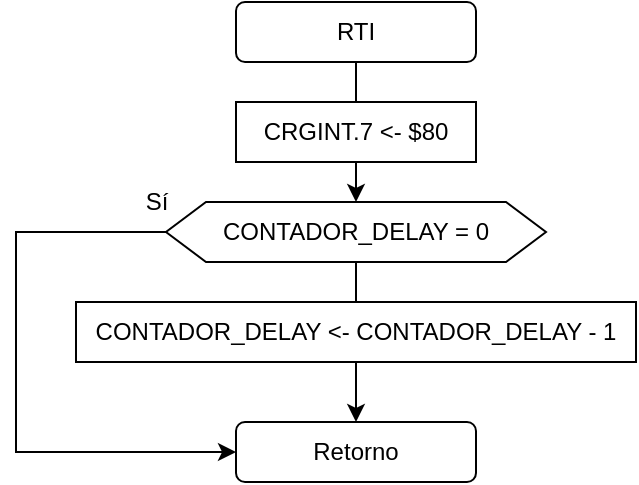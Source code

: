 <mxfile version="14.3.1" type="github"><diagram id="oNracLRCWX82VdrB-3pA" name="Page-1"><mxGraphModel dx="1391" dy="944" grid="1" gridSize="10" guides="1" tooltips="1" connect="1" arrows="1" fold="1" page="1" pageScale="1" pageWidth="850" pageHeight="1100" math="0" shadow="0"><root><mxCell id="0"/><mxCell id="1" parent="0"/><mxCell id="oV4KfuX254YiHWG9BdDB-8" style="edgeStyle=orthogonalEdgeStyle;rounded=0;orthogonalLoop=1;jettySize=auto;html=1;exitX=0.5;exitY=1;exitDx=0;exitDy=0;" edge="1" parent="1" source="oV4KfuX254YiHWG9BdDB-1" target="oV4KfuX254YiHWG9BdDB-3"><mxGeometry relative="1" as="geometry"/></mxCell><mxCell id="oV4KfuX254YiHWG9BdDB-1" value="RTI" style="rounded=1;whiteSpace=wrap;html=1;" vertex="1" parent="1"><mxGeometry x="-230" y="60" width="120" height="30" as="geometry"/></mxCell><mxCell id="oV4KfuX254YiHWG9BdDB-2" value="CRGINT.7 &amp;lt;- $80" style="rounded=0;whiteSpace=wrap;html=1;" vertex="1" parent="1"><mxGeometry x="-230" y="110" width="120" height="30" as="geometry"/></mxCell><mxCell id="oV4KfuX254YiHWG9BdDB-7" style="edgeStyle=orthogonalEdgeStyle;rounded=0;orthogonalLoop=1;jettySize=auto;html=1;" edge="1" parent="1" source="oV4KfuX254YiHWG9BdDB-3" target="oV4KfuX254YiHWG9BdDB-5"><mxGeometry relative="1" as="geometry"/></mxCell><mxCell id="oV4KfuX254YiHWG9BdDB-10" style="edgeStyle=orthogonalEdgeStyle;rounded=0;orthogonalLoop=1;jettySize=auto;html=1;entryX=0;entryY=0.5;entryDx=0;entryDy=0;" edge="1" parent="1" source="oV4KfuX254YiHWG9BdDB-3" target="oV4KfuX254YiHWG9BdDB-5"><mxGeometry relative="1" as="geometry"><Array as="points"><mxPoint x="-340" y="175"/><mxPoint x="-340" y="285"/></Array></mxGeometry></mxCell><mxCell id="oV4KfuX254YiHWG9BdDB-3" value="CONTADOR_DELAY = 0" style="shape=hexagon;perimeter=hexagonPerimeter2;whiteSpace=wrap;html=1;fixedSize=1;" vertex="1" parent="1"><mxGeometry x="-265" y="160" width="190" height="30" as="geometry"/></mxCell><mxCell id="oV4KfuX254YiHWG9BdDB-4" value="CONTADOR_DELAY &amp;lt;- CONTADOR_DELAY - 1" style="rounded=0;whiteSpace=wrap;html=1;" vertex="1" parent="1"><mxGeometry x="-310" y="210" width="280" height="30" as="geometry"/></mxCell><mxCell id="oV4KfuX254YiHWG9BdDB-5" value="Retorno" style="rounded=1;whiteSpace=wrap;html=1;" vertex="1" parent="1"><mxGeometry x="-230" y="270" width="120" height="30" as="geometry"/></mxCell><mxCell id="oV4KfuX254YiHWG9BdDB-9" value="Sí" style="text;html=1;align=center;verticalAlign=middle;resizable=0;points=[];autosize=1;" vertex="1" parent="1"><mxGeometry x="-285" y="150" width="30" height="20" as="geometry"/></mxCell></root></mxGraphModel></diagram></mxfile>